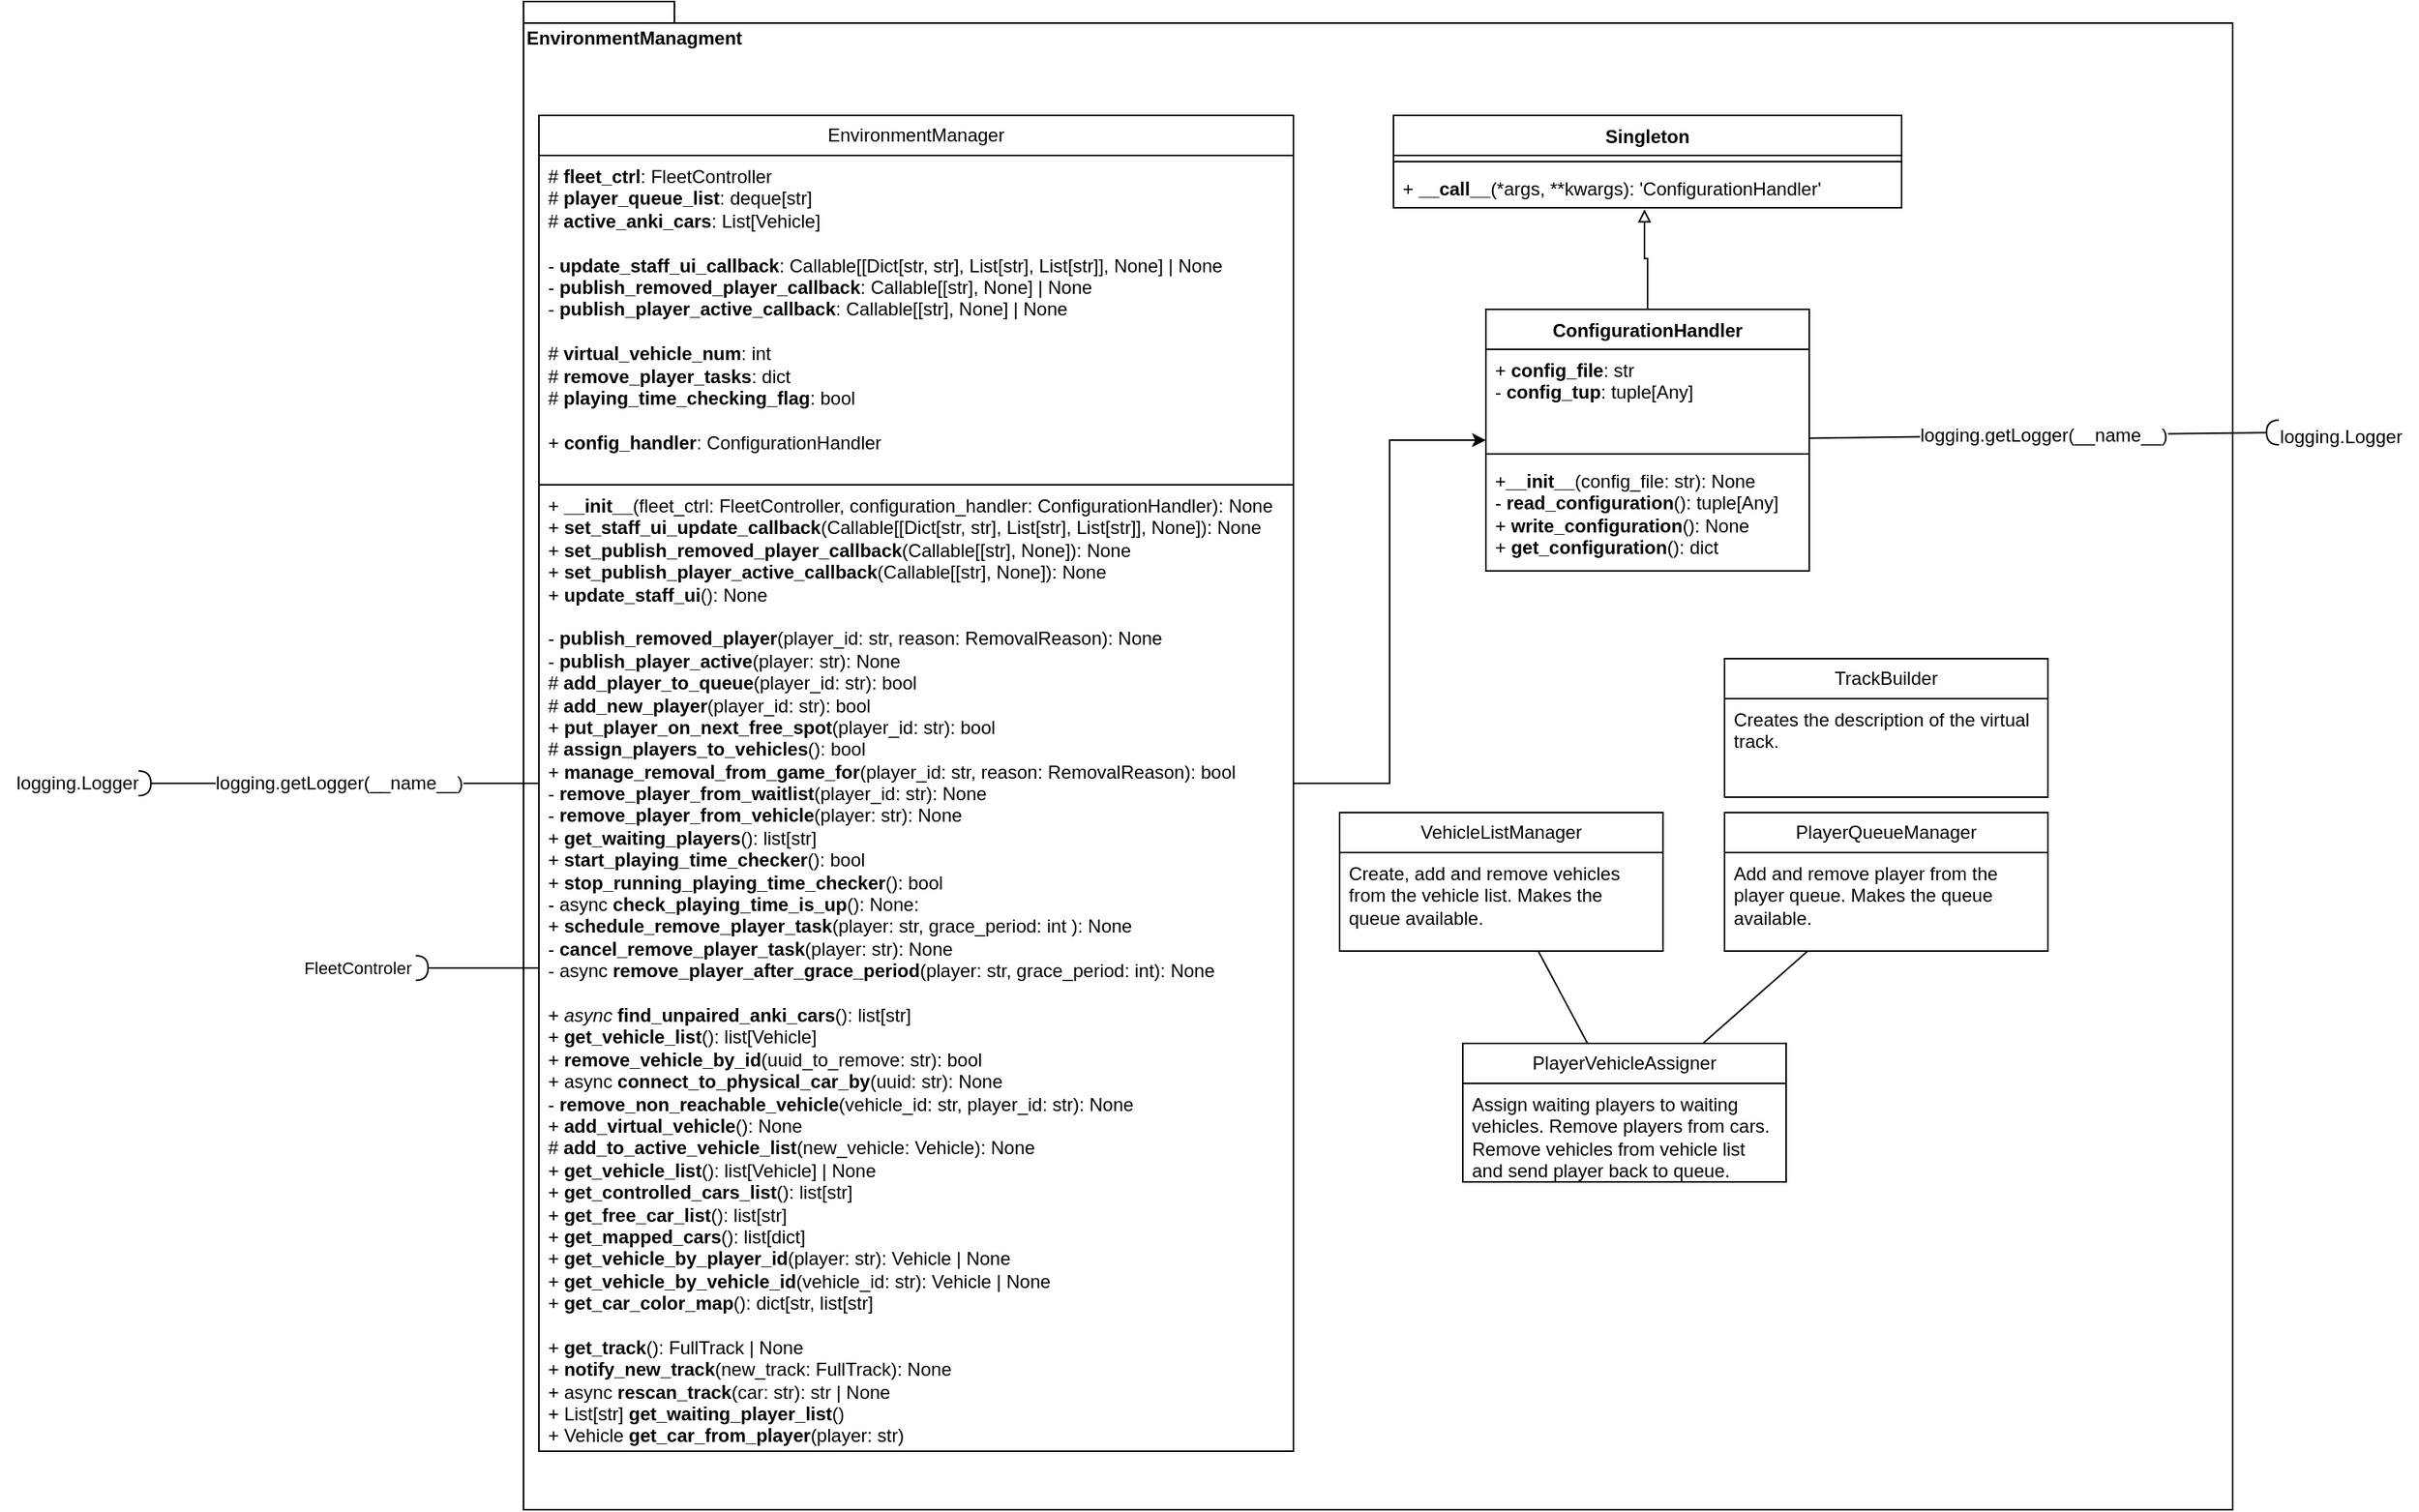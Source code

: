 <mxfile version="24.5.3" type="device">
  <diagram name="Seite-1" id="AiCN5Q_24HWqCGqmMZWi">
    <mxGraphModel dx="3772" dy="1004" grid="1" gridSize="10" guides="1" tooltips="1" connect="1" arrows="1" fold="1" page="1" pageScale="1" pageWidth="1169" pageHeight="827" math="0" shadow="0">
      <root>
        <mxCell id="0" />
        <mxCell id="1" parent="0" />
        <mxCell id="LqknbGMkndK6xSMICAX0-1" value="EnvironmentManagment" style="shape=folder;fontStyle=1;spacingTop=10;tabWidth=40;tabHeight=14;tabPosition=left;html=1;whiteSpace=wrap;verticalAlign=top;align=left;" parent="1" vertex="1">
          <mxGeometry x="-1050" y="60" width="1110" height="980" as="geometry" />
        </mxCell>
        <mxCell id="LqknbGMkndK6xSMICAX0-2" value="EnvironmentManager" style="swimlane;fontStyle=0;childLayout=stackLayout;horizontal=1;startSize=26;fillColor=none;horizontalStack=0;resizeParent=1;resizeParentMax=0;resizeLast=0;collapsible=1;marginBottom=0;whiteSpace=wrap;html=1;" parent="1" vertex="1">
          <mxGeometry x="-1040" y="134" width="490" height="868" as="geometry" />
        </mxCell>
        <mxCell id="LqknbGMkndK6xSMICAX0-3" value="# &lt;b&gt;fleet_ctrl&lt;/b&gt;: FleetController&lt;div&gt;# &lt;b&gt;player_queue_list&lt;/b&gt;: deque[str]&lt;br&gt;&lt;/div&gt;&lt;div&gt;#&amp;nbsp;&lt;b&gt;active_anki_cars&lt;/b&gt;: List[Vehicle]&lt;/div&gt;&lt;div&gt;&lt;br&gt;&lt;/div&gt;&lt;div&gt;- &lt;b&gt;update_staff_ui_callback&lt;/b&gt;: Callable[[Dict[str, str], List[str], List[str]], None] | None&lt;br&gt;&lt;/div&gt;&lt;div&gt;-&amp;nbsp;&lt;span style=&quot;background-color: initial;&quot;&gt;&lt;b&gt;publish_removed_player_callback&lt;/b&gt;: Callable[[str], None] | None&lt;/span&gt;&lt;/div&gt;&lt;div&gt;&lt;span style=&quot;background-color: initial;&quot;&gt;- &lt;b&gt;publish_player_active_callback&lt;/b&gt;: Callable[[str], None] | None&lt;/span&gt;&lt;/div&gt;&lt;div&gt;&lt;span style=&quot;background-color: initial;&quot;&gt;&lt;br&gt;&lt;/span&gt;&lt;/div&gt;&lt;div&gt;&lt;span style=&quot;background-color: initial;&quot;&gt;#&amp;nbsp;&lt;/span&gt;&lt;span style=&quot;background-color: initial;&quot;&gt;&lt;b&gt;virtual_vehicle_num&lt;/b&gt;: int&lt;/span&gt;&lt;/div&gt;&lt;div&gt;&lt;span style=&quot;background-color: initial;&quot;&gt;# &lt;b&gt;remove_player_tasks&lt;/b&gt;: dict&lt;br&gt;&lt;/span&gt;&lt;/div&gt;&lt;div&gt;&lt;span style=&quot;background-color: initial;&quot;&gt;# &lt;b&gt;playing_time_checking_flag&lt;/b&gt;: bool&lt;br&gt;&lt;/span&gt;&lt;/div&gt;&lt;div&gt;&lt;span style=&quot;background-color: initial;&quot;&gt;&lt;br&gt;&lt;/span&gt;&lt;/div&gt;&lt;div&gt;&lt;span style=&quot;background-color: initial;&quot;&gt;+ &lt;b&gt;config_handler&lt;/b&gt;: ConfigurationHandler&lt;/span&gt;&lt;/div&gt;" style="text;strokeColor=none;fillColor=none;align=left;verticalAlign=top;spacingLeft=4;spacingRight=4;overflow=hidden;rotatable=0;points=[[0,0.5],[1,0.5]];portConstraint=eastwest;whiteSpace=wrap;html=1;" parent="LqknbGMkndK6xSMICAX0-2" vertex="1">
          <mxGeometry y="26" width="490" height="214" as="geometry" />
        </mxCell>
        <mxCell id="LqknbGMkndK6xSMICAX0-4" value="&lt;div&gt;+ &lt;b&gt;__init__&lt;/b&gt;(&lt;span style=&quot;background-color: initial;&quot;&gt;fleet_ctrl: FleetController,&amp;nbsp;&lt;/span&gt;&lt;span style=&quot;background-color: initial;&quot;&gt;configuration_handler: ConfigurationHandler&lt;/span&gt;&lt;span style=&quot;background-color: initial;&quot;&gt;):&lt;/span&gt;&lt;b style=&quot;background-color: initial;&quot;&gt; &lt;/b&gt;&lt;span style=&quot;background-color: initial;&quot;&gt;None&lt;/span&gt;&lt;/div&gt;&lt;div&gt;+&amp;nbsp;&lt;b&gt;set_staff_ui_update_callback&lt;/b&gt;(Callable[[Dict[str, str], List[str], List[str]], None]): None&lt;br&gt;&lt;/div&gt;&lt;div&gt;+ &lt;b&gt;set_publish_removed_player_callback&lt;/b&gt;(Callable[[str], None]): None&lt;br&gt;&lt;/div&gt;&lt;div&gt;+ &lt;b&gt;set_publish_player_active_callback&lt;/b&gt;(Callable[[str], None]): None&lt;/div&gt;&lt;div&gt;+ &lt;b&gt;update_staff_ui&lt;/b&gt;(): None&lt;/div&gt;&lt;div&gt;&lt;br&gt;&lt;/div&gt;&lt;div&gt;- &lt;b&gt;publish_removed_player&lt;/b&gt;(player_id: str, reason: RemovalReason): None&lt;/div&gt;&lt;div&gt;- &lt;b&gt;publish_player_active&lt;/b&gt;(player: str): None&lt;/div&gt;&lt;div&gt;&lt;div&gt;#&amp;nbsp;&lt;span style=&quot;background-color: initial;&quot;&gt;&lt;b&gt;add_player_to_queue&lt;/b&gt;(player_id: str): bool&lt;/span&gt;&lt;/div&gt;&lt;div&gt;#&amp;nbsp;&lt;b&gt;add_new_player&lt;/b&gt;(player_id: str): bool&lt;/div&gt;&lt;div&gt;+&amp;nbsp;&lt;span style=&quot;background-color: initial;&quot;&gt;&lt;b&gt;put_player_on_next_free_spot&lt;/b&gt;(player_id: str): bool&lt;/span&gt;&lt;/div&gt;&lt;/div&gt;&lt;div&gt;&lt;span style=&quot;background-color: initial;&quot;&gt;#&amp;nbsp;&lt;/span&gt;&lt;span style=&quot;background-color: initial;&quot;&gt;&lt;b&gt;assign_players_to_vehicles&lt;/b&gt;(): bool&lt;/span&gt;&lt;/div&gt;&lt;div&gt;&lt;span style=&quot;background-color: initial;&quot;&gt;&lt;div&gt;+&lt;b&gt; manage_removal_from_game_for&lt;/b&gt;(&lt;span style=&quot;background-color: initial;&quot;&gt;player_id: str,&amp;nbsp;&lt;/span&gt;&lt;span style=&quot;background-color: initial;&quot;&gt;reason: RemovalReason): bool&lt;/span&gt;&lt;/div&gt;&lt;/span&gt;&lt;/div&gt;&lt;div&gt;&lt;div&gt;&lt;span style=&quot;background-color: initial;&quot;&gt;-&amp;nbsp;&lt;/span&gt;&lt;b style=&quot;background-color: initial;&quot;&gt;remove_player_from_waitlist&lt;/b&gt;&lt;span style=&quot;background-color: initial;&quot;&gt;(player_id: str): None&lt;/span&gt;&lt;br&gt;&lt;/div&gt;&lt;div&gt;-&amp;nbsp;&lt;b&gt;remove_player_from_vehicle&lt;/b&gt;(player: str): None&lt;/div&gt;&lt;/div&gt;&lt;div&gt;+ &lt;b&gt;get_waiting_players&lt;/b&gt;(): list[str]&lt;br&gt;&lt;/div&gt;&lt;div&gt;+&amp;nbsp;&lt;b&gt;start_playing_time_checker&lt;/b&gt;(): bool&lt;/div&gt;&lt;div&gt;+ &lt;b&gt;stop_running_playing_time_checker&lt;/b&gt;(): bool&lt;/div&gt;&lt;div&gt;-&amp;nbsp;async &lt;b&gt;check_playing_time_is_up&lt;/b&gt;(): None:&lt;/div&gt;&lt;div&gt;+ &lt;b&gt;schedule_remove_player_task&lt;/b&gt;(player: str, grace_period: int ): None&lt;br&gt;&lt;/div&gt;&lt;div&gt;-&amp;nbsp;&lt;b&gt;cancel_remove_player_task&lt;/b&gt;(player: str): None&lt;/div&gt;&lt;div&gt;-&amp;nbsp;async&amp;nbsp;&lt;b&gt;remove_player_after_grace_period&lt;/b&gt;(player: str, grace_period: int): None&lt;/div&gt;&lt;div&gt;&lt;br&gt;&lt;/div&gt;&lt;div&gt;+ &lt;i&gt;async &lt;/i&gt;&lt;b&gt;find_unpaired_anki_cars&lt;/b&gt;():&amp;nbsp;&lt;span style=&quot;background-color: initial;&quot;&gt;list[str]&lt;/span&gt;&lt;/div&gt;&lt;div&gt;+ &lt;b&gt;get_vehicle_list&lt;/b&gt;():&amp;nbsp;&lt;span style=&quot;background-color: initial;&quot;&gt;list[Vehicle]&lt;/span&gt;&lt;/div&gt;&lt;div&gt;+&amp;nbsp;&lt;span style=&quot;background-color: initial;&quot;&gt;&lt;b&gt;remove_vehicle_by_id&lt;/b&gt;(uuid_to_remove: str): bool&lt;/span&gt;&lt;/div&gt;&lt;div&gt;&lt;span style=&quot;background-color: initial;&quot;&gt;+ async &lt;b&gt;connect_to_physical_car_by&lt;/b&gt;(uuid: str): None&lt;br&gt;&lt;/span&gt;&lt;/div&gt;&lt;div&gt;&lt;span style=&quot;background-color: initial;&quot;&gt;-&amp;nbsp;&lt;/span&gt;&lt;span style=&quot;background-color: initial;&quot;&gt;&lt;b&gt;remove_non_reachable_vehicle&lt;/b&gt;(vehicle_id: str, player_id: str): None&lt;/span&gt;&lt;/div&gt;&lt;div&gt;&lt;span style=&quot;background-color: initial;&quot;&gt;+ &lt;b&gt;add_virtual_vehicle&lt;/b&gt;(): None&lt;br&gt;&lt;/span&gt;&lt;/div&gt;&lt;div&gt;&lt;span style=&quot;background-color: initial;&quot;&gt;#&amp;nbsp;&lt;/span&gt;&lt;span style=&quot;background-color: initial;&quot;&gt;&lt;b&gt;add_to_active_vehicle_list&lt;/b&gt;(new_vehicle: Vehicle): None&lt;/span&gt;&lt;/div&gt;&lt;div&gt;&lt;span style=&quot;background-color: initial;&quot;&gt;+&amp;nbsp;&lt;/span&gt;&lt;span style=&quot;background-color: initial;&quot;&gt;&lt;b&gt;get_vehicle_list&lt;/b&gt;(): list[Vehicle] | None&lt;/span&gt;&lt;/div&gt;&lt;div&gt;&lt;span style=&quot;background-color: initial;&quot;&gt;+ &lt;b&gt;get_controlled_cars_list&lt;/b&gt;(): list[str]&lt;/span&gt;&lt;/div&gt;&lt;div&gt;+&amp;nbsp;&lt;b&gt;get_free_car_list&lt;/b&gt;(): l&lt;span style=&quot;background-color: initial;&quot;&gt;ist[str]&lt;/span&gt;&lt;br&gt;&lt;/div&gt;&lt;div&gt;+ &lt;b&gt;get_mapped_cars&lt;/b&gt;(): l&lt;span style=&quot;background-color: initial;&quot;&gt;ist[dict]&lt;/span&gt;&lt;span style=&quot;background-color: initial;&quot;&gt;&lt;br&gt;&lt;/span&gt;&lt;/div&gt;&lt;div&gt;&lt;span style=&quot;background-color: initial;&quot;&gt;+ &lt;b&gt;get_vehicle_by_player_id&lt;/b&gt;(player: str): Vehicle | None&lt;br&gt;&lt;/span&gt;&lt;/div&gt;&lt;div&gt;&lt;span style=&quot;background-color: initial;&quot;&gt;+&amp;nbsp;&lt;/span&gt;&lt;span style=&quot;background-color: initial;&quot;&gt;&lt;b&gt;get_vehicle_by_vehicle_id&lt;/b&gt;(vehicle_id: str): Vehicle | None&lt;/span&gt;&lt;/div&gt;&lt;div&gt;+&amp;nbsp;&lt;b&gt;get_car_color_map&lt;/b&gt;(): dict[str, list[str]&lt;/div&gt;&lt;div&gt;&lt;br&gt;&lt;/div&gt;&lt;div&gt;+ &lt;b&gt;get_track&lt;/b&gt;():&amp;nbsp;FullTrack | None&lt;/div&gt;&lt;div&gt;+ &lt;b&gt;notify_new_track&lt;/b&gt;(new_track: FullTrack): None&lt;br&gt;&lt;/div&gt;&lt;div&gt;+&amp;nbsp;async &lt;b&gt;rescan_track&lt;/b&gt;(car: str): str | None&lt;/div&gt;&lt;div&gt;+ List[str] &lt;b&gt;get_waiting_player_list&lt;/b&gt;()&lt;/div&gt;&lt;div&gt;+ Vehicle &lt;b&gt;get_car_from_player&lt;/b&gt;(player: str)&lt;/div&gt;" style="text;strokeColor=default;fillColor=none;align=left;verticalAlign=top;spacingLeft=4;spacingRight=4;overflow=hidden;rotatable=0;points=[[0,0.5],[1,0.5]];portConstraint=eastwest;whiteSpace=wrap;html=1;" parent="LqknbGMkndK6xSMICAX0-2" vertex="1">
          <mxGeometry y="240" width="490" height="628" as="geometry" />
        </mxCell>
        <mxCell id="LqknbGMkndK6xSMICAX0-5" value="" style="rounded=0;orthogonalLoop=1;jettySize=auto;html=1;endArrow=halfCircle;endFill=0;endSize=6;strokeWidth=1;sketch=0;fontSize=12;curved=1;exitX=0;exitY=0.5;exitDx=0;exitDy=0;" parent="1" source="LqknbGMkndK6xSMICAX0-4" edge="1">
          <mxGeometry relative="1" as="geometry">
            <mxPoint x="-1080" y="229.707" as="sourcePoint" />
            <mxPoint x="-1120" y="688" as="targetPoint" />
          </mxGeometry>
        </mxCell>
        <mxCell id="LqknbGMkndK6xSMICAX0-6" value="FleetControler" style="edgeLabel;html=1;align=center;verticalAlign=middle;resizable=0;points=[];" parent="LqknbGMkndK6xSMICAX0-5" vertex="1" connectable="0">
          <mxGeometry x="0.657" y="-1" relative="1" as="geometry">
            <mxPoint x="-52" y="1" as="offset" />
          </mxGeometry>
        </mxCell>
        <mxCell id="LqknbGMkndK6xSMICAX0-7" value="" style="ellipse;whiteSpace=wrap;html=1;align=center;aspect=fixed;fillColor=none;strokeColor=none;resizable=0;perimeter=centerPerimeter;rotatable=0;allowArrows=0;points=[];outlineConnect=1;" parent="1" vertex="1">
          <mxGeometry x="-960" y="196" width="10" height="10" as="geometry" />
        </mxCell>
        <mxCell id="LqknbGMkndK6xSMICAX0-8" value="TrackBuilder" style="swimlane;fontStyle=0;childLayout=stackLayout;horizontal=1;startSize=26;fillColor=none;horizontalStack=0;resizeParent=1;resizeParentMax=0;resizeLast=0;collapsible=1;marginBottom=0;whiteSpace=wrap;html=1;" parent="1" vertex="1">
          <mxGeometry x="-270" y="487" width="210" height="90" as="geometry" />
        </mxCell>
        <mxCell id="LqknbGMkndK6xSMICAX0-9" value="Creates the description of the virtual track." style="text;strokeColor=none;fillColor=none;align=left;verticalAlign=top;spacingLeft=4;spacingRight=4;overflow=hidden;rotatable=0;points=[[0,0.5],[1,0.5]];portConstraint=eastwest;whiteSpace=wrap;html=1;" parent="LqknbGMkndK6xSMICAX0-8" vertex="1">
          <mxGeometry y="26" width="210" height="64" as="geometry" />
        </mxCell>
        <mxCell id="LqknbGMkndK6xSMICAX0-10" value="VehicleListManager" style="swimlane;fontStyle=0;childLayout=stackLayout;horizontal=1;startSize=26;fillColor=none;horizontalStack=0;resizeParent=1;resizeParentMax=0;resizeLast=0;collapsible=1;marginBottom=0;whiteSpace=wrap;html=1;" parent="1" vertex="1">
          <mxGeometry x="-520" y="587" width="210" height="90" as="geometry" />
        </mxCell>
        <mxCell id="LqknbGMkndK6xSMICAX0-11" value="Create, add and remove vehicles from the vehicle list. Makes the queue available." style="text;strokeColor=none;fillColor=none;align=left;verticalAlign=top;spacingLeft=4;spacingRight=4;overflow=hidden;rotatable=0;points=[[0,0.5],[1,0.5]];portConstraint=eastwest;whiteSpace=wrap;html=1;" parent="LqknbGMkndK6xSMICAX0-10" vertex="1">
          <mxGeometry y="26" width="210" height="64" as="geometry" />
        </mxCell>
        <mxCell id="LqknbGMkndK6xSMICAX0-12" value="PlayerQueueManager" style="swimlane;fontStyle=0;childLayout=stackLayout;horizontal=1;startSize=26;fillColor=none;horizontalStack=0;resizeParent=1;resizeParentMax=0;resizeLast=0;collapsible=1;marginBottom=0;whiteSpace=wrap;html=1;" parent="1" vertex="1">
          <mxGeometry x="-270" y="587" width="210" height="90" as="geometry" />
        </mxCell>
        <mxCell id="LqknbGMkndK6xSMICAX0-13" value="Add and remove player from the player queue. Makes the queue available." style="text;strokeColor=none;fillColor=none;align=left;verticalAlign=top;spacingLeft=4;spacingRight=4;overflow=hidden;rotatable=0;points=[[0,0.5],[1,0.5]];portConstraint=eastwest;whiteSpace=wrap;html=1;" parent="LqknbGMkndK6xSMICAX0-12" vertex="1">
          <mxGeometry y="26" width="210" height="64" as="geometry" />
        </mxCell>
        <mxCell id="LqknbGMkndK6xSMICAX0-14" value="PlayerVehicleAssigner" style="swimlane;fontStyle=0;childLayout=stackLayout;horizontal=1;startSize=26;fillColor=none;horizontalStack=0;resizeParent=1;resizeParentMax=0;resizeLast=0;collapsible=1;marginBottom=0;whiteSpace=wrap;html=1;" parent="1" vertex="1">
          <mxGeometry x="-440" y="737" width="210" height="90" as="geometry" />
        </mxCell>
        <mxCell id="LqknbGMkndK6xSMICAX0-15" value="Assign waiting players to waiting vehicles. Remove players from cars. Remove vehicles from vehicle list and send player back to queue." style="text;strokeColor=none;fillColor=none;align=left;verticalAlign=top;spacingLeft=4;spacingRight=4;overflow=hidden;rotatable=0;points=[[0,0.5],[1,0.5]];portConstraint=eastwest;whiteSpace=wrap;html=1;" parent="LqknbGMkndK6xSMICAX0-14" vertex="1">
          <mxGeometry y="26" width="210" height="64" as="geometry" />
        </mxCell>
        <mxCell id="LqknbGMkndK6xSMICAX0-16" value="" style="endArrow=none;html=1;rounded=0;" parent="1" source="LqknbGMkndK6xSMICAX0-14" target="LqknbGMkndK6xSMICAX0-10" edge="1">
          <mxGeometry width="50" height="50" relative="1" as="geometry">
            <mxPoint x="-690" y="667" as="sourcePoint" />
            <mxPoint x="-640" y="617" as="targetPoint" />
          </mxGeometry>
        </mxCell>
        <mxCell id="LqknbGMkndK6xSMICAX0-17" value="" style="endArrow=none;html=1;rounded=0;" parent="1" source="LqknbGMkndK6xSMICAX0-14" target="LqknbGMkndK6xSMICAX0-12" edge="1">
          <mxGeometry width="50" height="50" relative="1" as="geometry">
            <mxPoint x="-690" y="667" as="sourcePoint" />
            <mxPoint x="-640" y="617" as="targetPoint" />
          </mxGeometry>
        </mxCell>
        <mxCell id="zsZVaT3cWuhneP0kkPv1-1" value="ConfigurationHandler" style="swimlane;fontStyle=1;align=center;verticalAlign=top;childLayout=stackLayout;horizontal=1;startSize=26;horizontalStack=0;resizeParent=1;resizeParentMax=0;resizeLast=0;collapsible=1;marginBottom=0;whiteSpace=wrap;html=1;" parent="1" vertex="1">
          <mxGeometry x="-425" y="260" width="210" height="170" as="geometry" />
        </mxCell>
        <mxCell id="zsZVaT3cWuhneP0kkPv1-2" value="&lt;div&gt;&lt;span style=&quot;background-color: initial;&quot;&gt;+&amp;nbsp;&lt;/span&gt;&lt;span style=&quot;background-color: initial;&quot;&gt;&lt;b&gt;config_file&lt;/b&gt;: str&lt;/span&gt;&lt;/div&gt;&lt;div&gt;&lt;span style=&quot;background-color: initial;&quot;&gt;-&amp;nbsp;&lt;/span&gt;&lt;span style=&quot;background-color: initial;&quot;&gt;&lt;b&gt;config_tup&lt;/b&gt;: tuple[Any]&lt;/span&gt;&lt;/div&gt;" style="text;strokeColor=none;fillColor=none;align=left;verticalAlign=top;spacingLeft=4;spacingRight=4;overflow=hidden;rotatable=0;points=[[0,0.5],[1,0.5]];portConstraint=eastwest;whiteSpace=wrap;html=1;" parent="zsZVaT3cWuhneP0kkPv1-1" vertex="1">
          <mxGeometry y="26" width="210" height="64" as="geometry" />
        </mxCell>
        <mxCell id="zsZVaT3cWuhneP0kkPv1-3" value="" style="line;strokeWidth=1;fillColor=none;align=left;verticalAlign=middle;spacingTop=-1;spacingLeft=3;spacingRight=3;rotatable=0;labelPosition=right;points=[];portConstraint=eastwest;strokeColor=inherit;" parent="zsZVaT3cWuhneP0kkPv1-1" vertex="1">
          <mxGeometry y="90" width="210" height="8" as="geometry" />
        </mxCell>
        <mxCell id="zsZVaT3cWuhneP0kkPv1-4" value="+&lt;b&gt;__init__&lt;/b&gt;(config_file: str): None&lt;div&gt;-&amp;nbsp;&lt;b&gt;read_configuration&lt;/b&gt;(): tuple[Any]&lt;/div&gt;&lt;div&gt;+&amp;nbsp;&lt;b&gt;write_configuration&lt;/b&gt;(): None&lt;/div&gt;&lt;div&gt;+ &lt;b&gt;get_configuration&lt;/b&gt;(): dict&lt;br&gt;&lt;/div&gt;" style="text;strokeColor=none;fillColor=none;align=left;verticalAlign=top;spacingLeft=4;spacingRight=4;overflow=hidden;rotatable=0;points=[[0,0.5],[1,0.5]];portConstraint=eastwest;whiteSpace=wrap;html=1;" parent="zsZVaT3cWuhneP0kkPv1-1" vertex="1">
          <mxGeometry y="98" width="210" height="72" as="geometry" />
        </mxCell>
        <mxCell id="zsZVaT3cWuhneP0kkPv1-5" value="Singleton" style="swimlane;fontStyle=1;align=center;verticalAlign=top;childLayout=stackLayout;horizontal=1;startSize=26;horizontalStack=0;resizeParent=1;resizeParentMax=0;resizeLast=0;collapsible=1;marginBottom=0;whiteSpace=wrap;html=1;" parent="1" vertex="1">
          <mxGeometry x="-485" y="134" width="330" height="60" as="geometry" />
        </mxCell>
        <mxCell id="zsZVaT3cWuhneP0kkPv1-7" value="" style="line;strokeWidth=1;fillColor=none;align=left;verticalAlign=middle;spacingTop=-1;spacingLeft=3;spacingRight=3;rotatable=0;labelPosition=right;points=[];portConstraint=eastwest;strokeColor=inherit;" parent="zsZVaT3cWuhneP0kkPv1-5" vertex="1">
          <mxGeometry y="26" width="330" height="8" as="geometry" />
        </mxCell>
        <mxCell id="zsZVaT3cWuhneP0kkPv1-8" value="+&amp;nbsp;&lt;b&gt;__call__&lt;/b&gt;(*args, **kwargs): &#39;ConfigurationHandler&#39;" style="text;strokeColor=none;fillColor=none;align=left;verticalAlign=top;spacingLeft=4;spacingRight=4;overflow=hidden;rotatable=0;points=[[0,0.5],[1,0.5]];portConstraint=eastwest;whiteSpace=wrap;html=1;" parent="zsZVaT3cWuhneP0kkPv1-5" vertex="1">
          <mxGeometry y="34" width="330" height="26" as="geometry" />
        </mxCell>
        <mxCell id="zsZVaT3cWuhneP0kkPv1-10" style="edgeStyle=orthogonalEdgeStyle;rounded=0;orthogonalLoop=1;jettySize=auto;html=1;entryX=0.494;entryY=1.038;entryDx=0;entryDy=0;entryPerimeter=0;endArrow=block;endFill=0;" parent="1" source="zsZVaT3cWuhneP0kkPv1-1" target="zsZVaT3cWuhneP0kkPv1-8" edge="1">
          <mxGeometry relative="1" as="geometry" />
        </mxCell>
        <mxCell id="zsZVaT3cWuhneP0kkPv1-11" style="edgeStyle=orthogonalEdgeStyle;rounded=0;orthogonalLoop=1;jettySize=auto;html=1;" parent="1" source="LqknbGMkndK6xSMICAX0-2" target="zsZVaT3cWuhneP0kkPv1-1" edge="1">
          <mxGeometry relative="1" as="geometry" />
        </mxCell>
        <mxCell id="MKPh7IsdS9Xodrll9ac8-1" value="logging.getLogger(__name__)" style="rounded=0;orthogonalLoop=1;jettySize=auto;html=1;endArrow=halfCircle;endFill=0;endSize=6;strokeWidth=1;sketch=0;fontSize=12;curved=1;" edge="1" parent="1" source="zsZVaT3cWuhneP0kkPv1-1">
          <mxGeometry relative="1" as="geometry">
            <mxPoint x="-385" y="455" as="sourcePoint" />
            <mxPoint x="90" y="340" as="targetPoint" />
          </mxGeometry>
        </mxCell>
        <mxCell id="MKPh7IsdS9Xodrll9ac8-2" value="" style="ellipse;whiteSpace=wrap;html=1;align=center;aspect=fixed;fillColor=none;strokeColor=none;resizable=0;perimeter=centerPerimeter;rotatable=0;allowArrows=0;points=[];outlineConnect=1;" vertex="1" parent="1">
          <mxGeometry x="-410" y="450" width="10" height="10" as="geometry" />
        </mxCell>
        <mxCell id="MKPh7IsdS9Xodrll9ac8-3" value="logging.Logger" style="text;html=1;align=center;verticalAlign=middle;resizable=0;points=[];autosize=1;strokeColor=none;fillColor=none;" vertex="1" parent="1">
          <mxGeometry x="80" y="328" width="100" height="30" as="geometry" />
        </mxCell>
        <mxCell id="MKPh7IsdS9Xodrll9ac8-4" value="logging.getLogger(__name__)" style="rounded=0;orthogonalLoop=1;jettySize=auto;html=1;endArrow=halfCircle;endFill=0;endSize=6;strokeWidth=1;sketch=0;fontSize=12;curved=1;" edge="1" parent="1" source="LqknbGMkndK6xSMICAX0-2">
          <mxGeometry relative="1" as="geometry">
            <mxPoint x="-1520" y="276" as="sourcePoint" />
            <mxPoint x="-1300" y="568" as="targetPoint" />
          </mxGeometry>
        </mxCell>
        <mxCell id="MKPh7IsdS9Xodrll9ac8-5" value="logging.Logger" style="text;html=1;align=center;verticalAlign=middle;resizable=0;points=[];autosize=1;strokeColor=none;fillColor=none;" vertex="1" parent="1">
          <mxGeometry x="-1390" y="553" width="100" height="30" as="geometry" />
        </mxCell>
      </root>
    </mxGraphModel>
  </diagram>
</mxfile>
